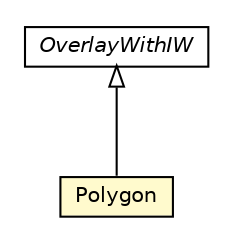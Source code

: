 #!/usr/local/bin/dot
#
# Class diagram 
# Generated by UMLGraph version R5_6-24-gf6e263 (http://www.umlgraph.org/)
#

digraph G {
	edge [fontname="Helvetica",fontsize=10,labelfontname="Helvetica",labelfontsize=10];
	node [fontname="Helvetica",fontsize=10,shape=plaintext];
	nodesep=0.25;
	ranksep=0.5;
	// org.osmdroid.views.overlay.OverlayWithIW
	c24997 [label=<<table title="org.osmdroid.views.overlay.OverlayWithIW" border="0" cellborder="1" cellspacing="0" cellpadding="2" port="p" href="./OverlayWithIW.html">
		<tr><td><table border="0" cellspacing="0" cellpadding="1">
<tr><td align="center" balign="center"><font face="Helvetica-Oblique"> OverlayWithIW </font></td></tr>
		</table></td></tr>
		</table>>, URL="./OverlayWithIW.html", fontname="Helvetica", fontcolor="black", fontsize=10.0];
	// org.osmdroid.views.overlay.Polygon
	c24999 [label=<<table title="org.osmdroid.views.overlay.Polygon" border="0" cellborder="1" cellspacing="0" cellpadding="2" port="p" bgcolor="lemonChiffon" href="./Polygon.html">
		<tr><td><table border="0" cellspacing="0" cellpadding="1">
<tr><td align="center" balign="center"> Polygon </td></tr>
		</table></td></tr>
		</table>>, URL="./Polygon.html", fontname="Helvetica", fontcolor="black", fontsize=10.0];
	//org.osmdroid.views.overlay.Polygon extends org.osmdroid.views.overlay.OverlayWithIW
	c24997:p -> c24999:p [dir=back,arrowtail=empty];
}

